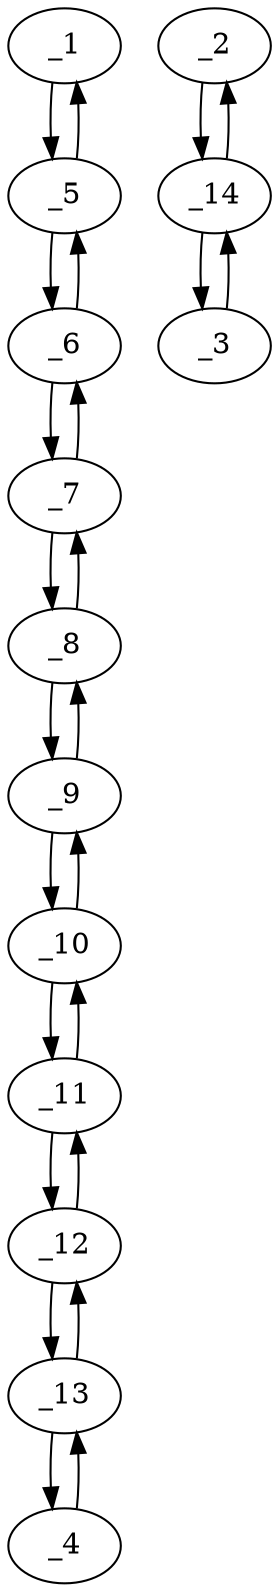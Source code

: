 digraph f1880_04 {
	_1	 [x="123.000000",
		y="105.000000"];
	_5	 [x="123.000000",
		y="115.000000"];
	_1 -> _5	 [angle="1.570796",
		orient="1.000000"];
	_2	 [x="148.000000",
		y="148.000000"];
	_14	 [x="162.000000",
		y="135.000000"];
	_2 -> _14	 [angle="-0.748378",
		orient="-0.680451"];
	_3	 [x="167.000000",
		y="152.000000"];
	_3 -> _14	 [angle="-1.856848",
		orient="-0.959366"];
	_4	 [x="41.000000",
		y="205.000000"];
	_13	 [x="44.000000",
		y="188.000000"];
	_4 -> _13	 [angle="-1.396124",
		orient="-0.984784"];
	_5 -> _1	 [angle="-1.570796",
		orient="-1.000000"];
	_6	 [x="106.000000",
		y="119.000000"];
	_5 -> _6	 [angle="2.910502",
		orient="0.229039"];
	_6 -> _5	 [angle="-0.231091",
		orient="-0.229039"];
	_7	 [x="96.000000",
		y="123.000000"];
	_6 -> _7	 [angle="2.761086",
		orient="0.371391"];
	_7 -> _6	 [angle="-0.380506",
		orient="-0.371391"];
	_8	 [x="84.000000",
		y="130.000000"];
	_7 -> _8	 [angle="2.613518",
		orient="0.503871"];
	_8 -> _7	 [angle="-0.528074",
		orient="-0.503871"];
	_9	 [x="85.000000",
		y="147.000000"];
	_8 -> _9	 [angle="1.512041",
		orient="0.998274"];
	_9 -> _8	 [angle="-1.629552",
		orient="-0.998274"];
	_10	 [x="78.000000",
		y="160.000000"];
	_9 -> _10	 [angle="2.064738",
		orient="0.880471"];
	_10 -> _9	 [angle="-1.076855",
		orient="-0.880471"];
	_11	 [x="59.000000",
		y="162.000000"];
	_10 -> _11	 [angle="3.036716",
		orient="0.104685"];
	_11 -> _10	 [angle="-0.104877",
		orient="-0.104685"];
	_12	 [x="51.000000",
		y="174.000000"];
	_11 -> _12	 [angle="2.158799",
		orient="0.832050"];
	_12 -> _11	 [angle="-0.982794",
		orient="-0.832050"];
	_12 -> _13	 [angle="2.034444",
		orient="0.894427"];
	_13 -> _4	 [angle="1.745469",
		orient="0.984784"];
	_13 -> _12	 [angle="-1.107149",
		orient="-0.894427"];
	_14 -> _2	 [angle="2.393215",
		orient="0.680451"];
	_14 -> _3	 [angle="1.284745",
		orient="0.959366"];
}
